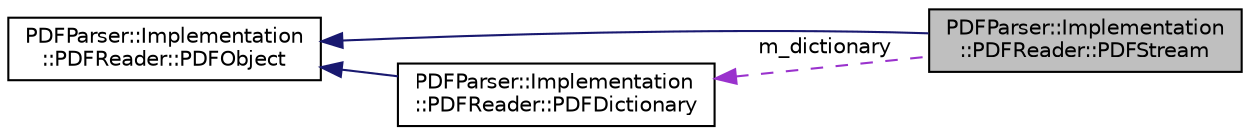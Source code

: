 digraph "PDFParser::Implementation::PDFReader::PDFStream"
{
  edge [fontname="Helvetica",fontsize="10",labelfontname="Helvetica",labelfontsize="10"];
  node [fontname="Helvetica",fontsize="10",shape=record];
  rankdir="LR";
  Node2 [label="PDFParser::Implementation\l::PDFReader::PDFStream",height=0.2,width=0.4,color="black", fillcolor="grey75", style="filled", fontcolor="black"];
  Node3 -> Node2 [dir="back",color="midnightblue",fontsize="10",style="solid",fontname="Helvetica"];
  Node3 [label="PDFParser::Implementation\l::PDFReader::PDFObject",height=0.2,width=0.4,color="black", fillcolor="white", style="filled",URL="$class_p_d_f_parser_1_1_implementation_1_1_p_d_f_reader_1_1_p_d_f_object.html"];
  Node4 -> Node2 [dir="back",color="darkorchid3",fontsize="10",style="dashed",label=" m_dictionary" ,fontname="Helvetica"];
  Node4 [label="PDFParser::Implementation\l::PDFReader::PDFDictionary",height=0.2,width=0.4,color="black", fillcolor="white", style="filled",URL="$class_p_d_f_parser_1_1_implementation_1_1_p_d_f_reader_1_1_p_d_f_dictionary.html"];
  Node3 -> Node4 [dir="back",color="midnightblue",fontsize="10",style="solid",fontname="Helvetica"];
}
